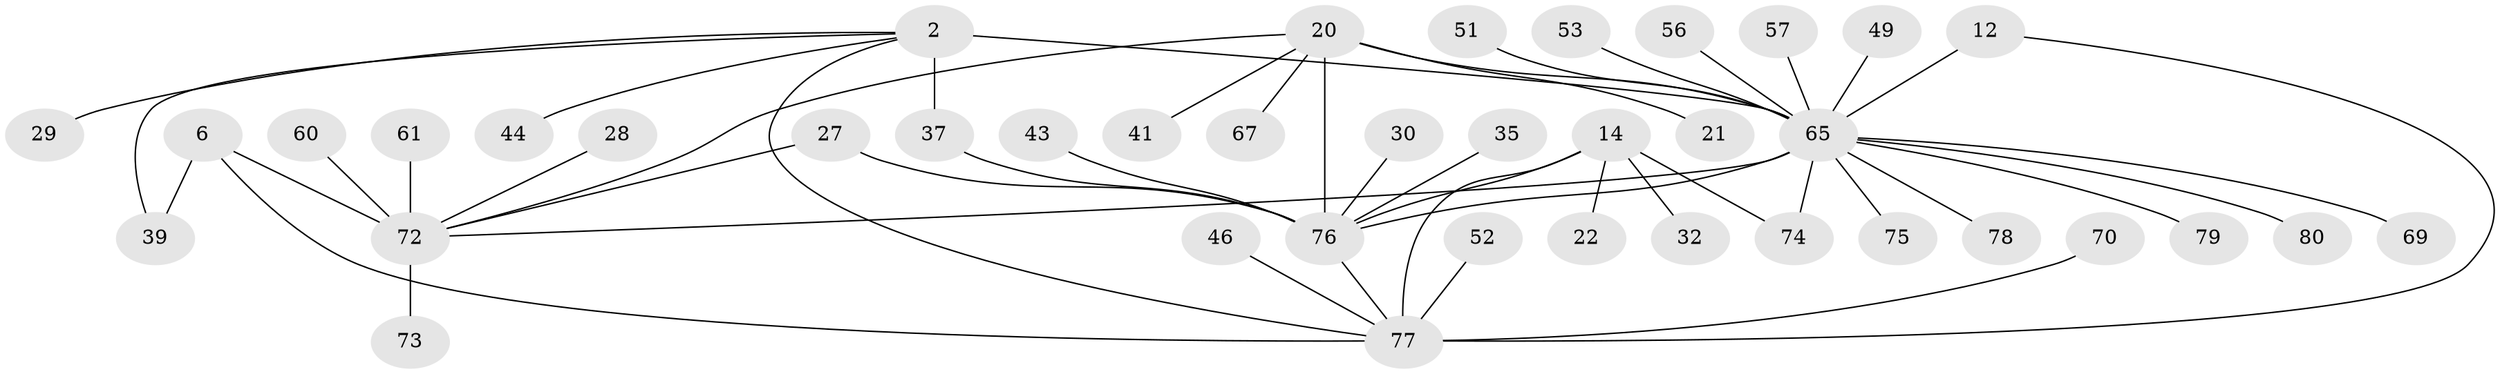 // original degree distribution, {8: 0.05, 3: 0.05, 9: 0.025, 10: 0.025, 6: 0.0375, 7: 0.0375, 4: 0.025, 5: 0.0375, 1: 0.525, 2: 0.1875}
// Generated by graph-tools (version 1.1) at 2025/54/03/09/25 04:54:32]
// undirected, 40 vertices, 49 edges
graph export_dot {
graph [start="1"]
  node [color=gray90,style=filled];
  2 [super="+1"];
  6 [super="+5"];
  12 [super="+10"];
  14 [super="+13"];
  20 [super="+17"];
  21;
  22;
  27;
  28;
  29;
  30;
  32;
  35;
  37;
  39;
  41;
  43;
  44;
  46;
  49;
  51;
  52 [super="+31"];
  53;
  56;
  57;
  60;
  61;
  65 [super="+11+23+63+24+26+33+45+48"];
  67;
  69;
  70;
  72 [super="+66+71+8"];
  73 [super="+36"];
  74;
  75 [super="+34"];
  76 [super="+68+19"];
  77 [super="+58+62+55+40"];
  78;
  79;
  80 [super="+64"];
  2 -- 37;
  2 -- 39;
  2 -- 44;
  2 -- 29;
  2 -- 65 [weight=4];
  2 -- 77;
  6 -- 39;
  6 -- 72 [weight=4];
  6 -- 77 [weight=2];
  12 -- 65 [weight=4];
  12 -- 77;
  14 -- 74;
  14 -- 32;
  14 -- 22;
  14 -- 76 [weight=2];
  14 -- 77 [weight=4];
  20 -- 67;
  20 -- 21;
  20 -- 41;
  20 -- 76 [weight=4];
  20 -- 65;
  20 -- 72;
  27 -- 76;
  27 -- 72;
  28 -- 72;
  30 -- 76;
  35 -- 76;
  37 -- 76;
  43 -- 76;
  46 -- 77;
  49 -- 65;
  51 -- 65;
  52 -- 77;
  53 -- 65;
  56 -- 65;
  57 -- 65;
  60 -- 72;
  61 -- 72;
  65 -- 69;
  65 -- 74;
  65 -- 75;
  65 -- 76 [weight=2];
  65 -- 78;
  65 -- 79;
  65 -- 80;
  65 -- 72 [weight=2];
  70 -- 77;
  72 -- 73;
  76 -- 77;
}
